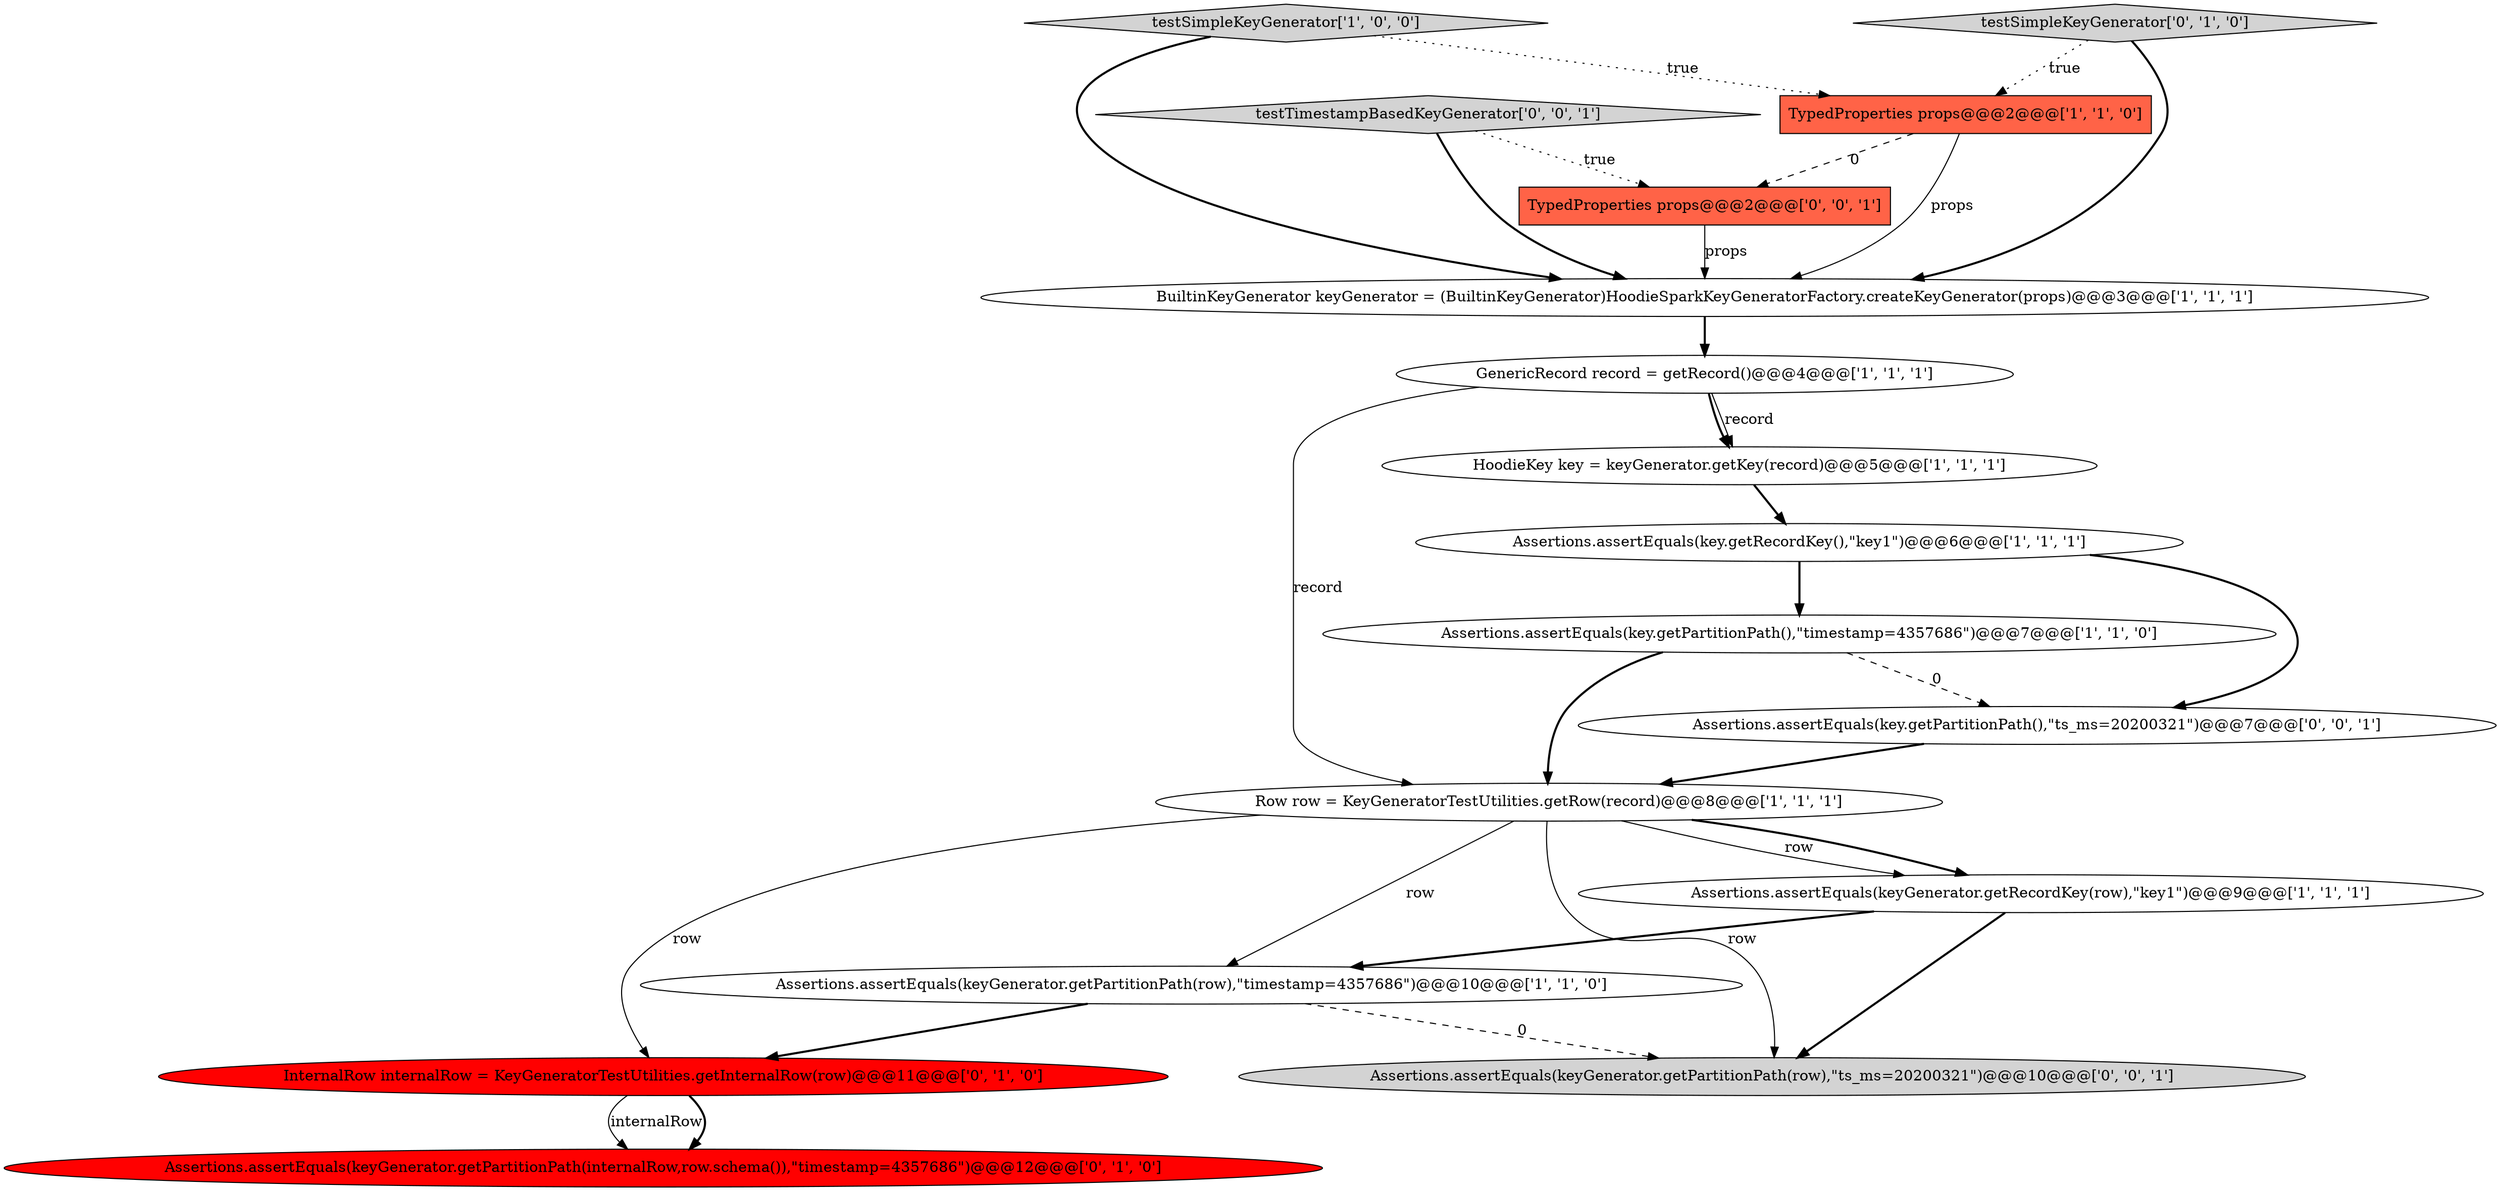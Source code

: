digraph {
8 [style = filled, label = "GenericRecord record = getRecord()@@@4@@@['1', '1', '1']", fillcolor = white, shape = ellipse image = "AAA0AAABBB1BBB"];
5 [style = filled, label = "Assertions.assertEquals(keyGenerator.getPartitionPath(row),\"timestamp=4357686\")@@@10@@@['1', '1', '0']", fillcolor = white, shape = ellipse image = "AAA0AAABBB1BBB"];
3 [style = filled, label = "Assertions.assertEquals(keyGenerator.getRecordKey(row),\"key1\")@@@9@@@['1', '1', '1']", fillcolor = white, shape = ellipse image = "AAA0AAABBB1BBB"];
9 [style = filled, label = "Assertions.assertEquals(key.getPartitionPath(),\"timestamp=4357686\")@@@7@@@['1', '1', '0']", fillcolor = white, shape = ellipse image = "AAA0AAABBB1BBB"];
14 [style = filled, label = "Assertions.assertEquals(key.getPartitionPath(),\"ts_ms=20200321\")@@@7@@@['0', '0', '1']", fillcolor = white, shape = ellipse image = "AAA0AAABBB3BBB"];
16 [style = filled, label = "TypedProperties props@@@2@@@['0', '0', '1']", fillcolor = tomato, shape = box image = "AAA0AAABBB3BBB"];
1 [style = filled, label = "Row row = KeyGeneratorTestUtilities.getRow(record)@@@8@@@['1', '1', '1']", fillcolor = white, shape = ellipse image = "AAA0AAABBB1BBB"];
10 [style = filled, label = "InternalRow internalRow = KeyGeneratorTestUtilities.getInternalRow(row)@@@11@@@['0', '1', '0']", fillcolor = red, shape = ellipse image = "AAA1AAABBB2BBB"];
13 [style = filled, label = "Assertions.assertEquals(keyGenerator.getPartitionPath(row),\"ts_ms=20200321\")@@@10@@@['0', '0', '1']", fillcolor = lightgray, shape = ellipse image = "AAA0AAABBB3BBB"];
2 [style = filled, label = "BuiltinKeyGenerator keyGenerator = (BuiltinKeyGenerator)HoodieSparkKeyGeneratorFactory.createKeyGenerator(props)@@@3@@@['1', '1', '1']", fillcolor = white, shape = ellipse image = "AAA0AAABBB1BBB"];
15 [style = filled, label = "testTimestampBasedKeyGenerator['0', '0', '1']", fillcolor = lightgray, shape = diamond image = "AAA0AAABBB3BBB"];
4 [style = filled, label = "testSimpleKeyGenerator['1', '0', '0']", fillcolor = lightgray, shape = diamond image = "AAA0AAABBB1BBB"];
7 [style = filled, label = "Assertions.assertEquals(key.getRecordKey(),\"key1\")@@@6@@@['1', '1', '1']", fillcolor = white, shape = ellipse image = "AAA0AAABBB1BBB"];
6 [style = filled, label = "HoodieKey key = keyGenerator.getKey(record)@@@5@@@['1', '1', '1']", fillcolor = white, shape = ellipse image = "AAA0AAABBB1BBB"];
12 [style = filled, label = "Assertions.assertEquals(keyGenerator.getPartitionPath(internalRow,row.schema()),\"timestamp=4357686\")@@@12@@@['0', '1', '0']", fillcolor = red, shape = ellipse image = "AAA1AAABBB2BBB"];
11 [style = filled, label = "testSimpleKeyGenerator['0', '1', '0']", fillcolor = lightgray, shape = diamond image = "AAA0AAABBB2BBB"];
0 [style = filled, label = "TypedProperties props@@@2@@@['1', '1', '0']", fillcolor = tomato, shape = box image = "AAA0AAABBB1BBB"];
8->1 [style = solid, label="record"];
5->13 [style = dashed, label="0"];
5->10 [style = bold, label=""];
1->13 [style = solid, label="row"];
15->2 [style = bold, label=""];
1->5 [style = solid, label="row"];
4->0 [style = dotted, label="true"];
0->16 [style = dashed, label="0"];
16->2 [style = solid, label="props"];
1->3 [style = bold, label=""];
1->3 [style = solid, label="row"];
1->10 [style = solid, label="row"];
8->6 [style = bold, label=""];
4->2 [style = bold, label=""];
15->16 [style = dotted, label="true"];
11->2 [style = bold, label=""];
14->1 [style = bold, label=""];
7->14 [style = bold, label=""];
7->9 [style = bold, label=""];
3->5 [style = bold, label=""];
9->14 [style = dashed, label="0"];
10->12 [style = solid, label="internalRow"];
10->12 [style = bold, label=""];
11->0 [style = dotted, label="true"];
3->13 [style = bold, label=""];
6->7 [style = bold, label=""];
9->1 [style = bold, label=""];
8->6 [style = solid, label="record"];
0->2 [style = solid, label="props"];
2->8 [style = bold, label=""];
}

